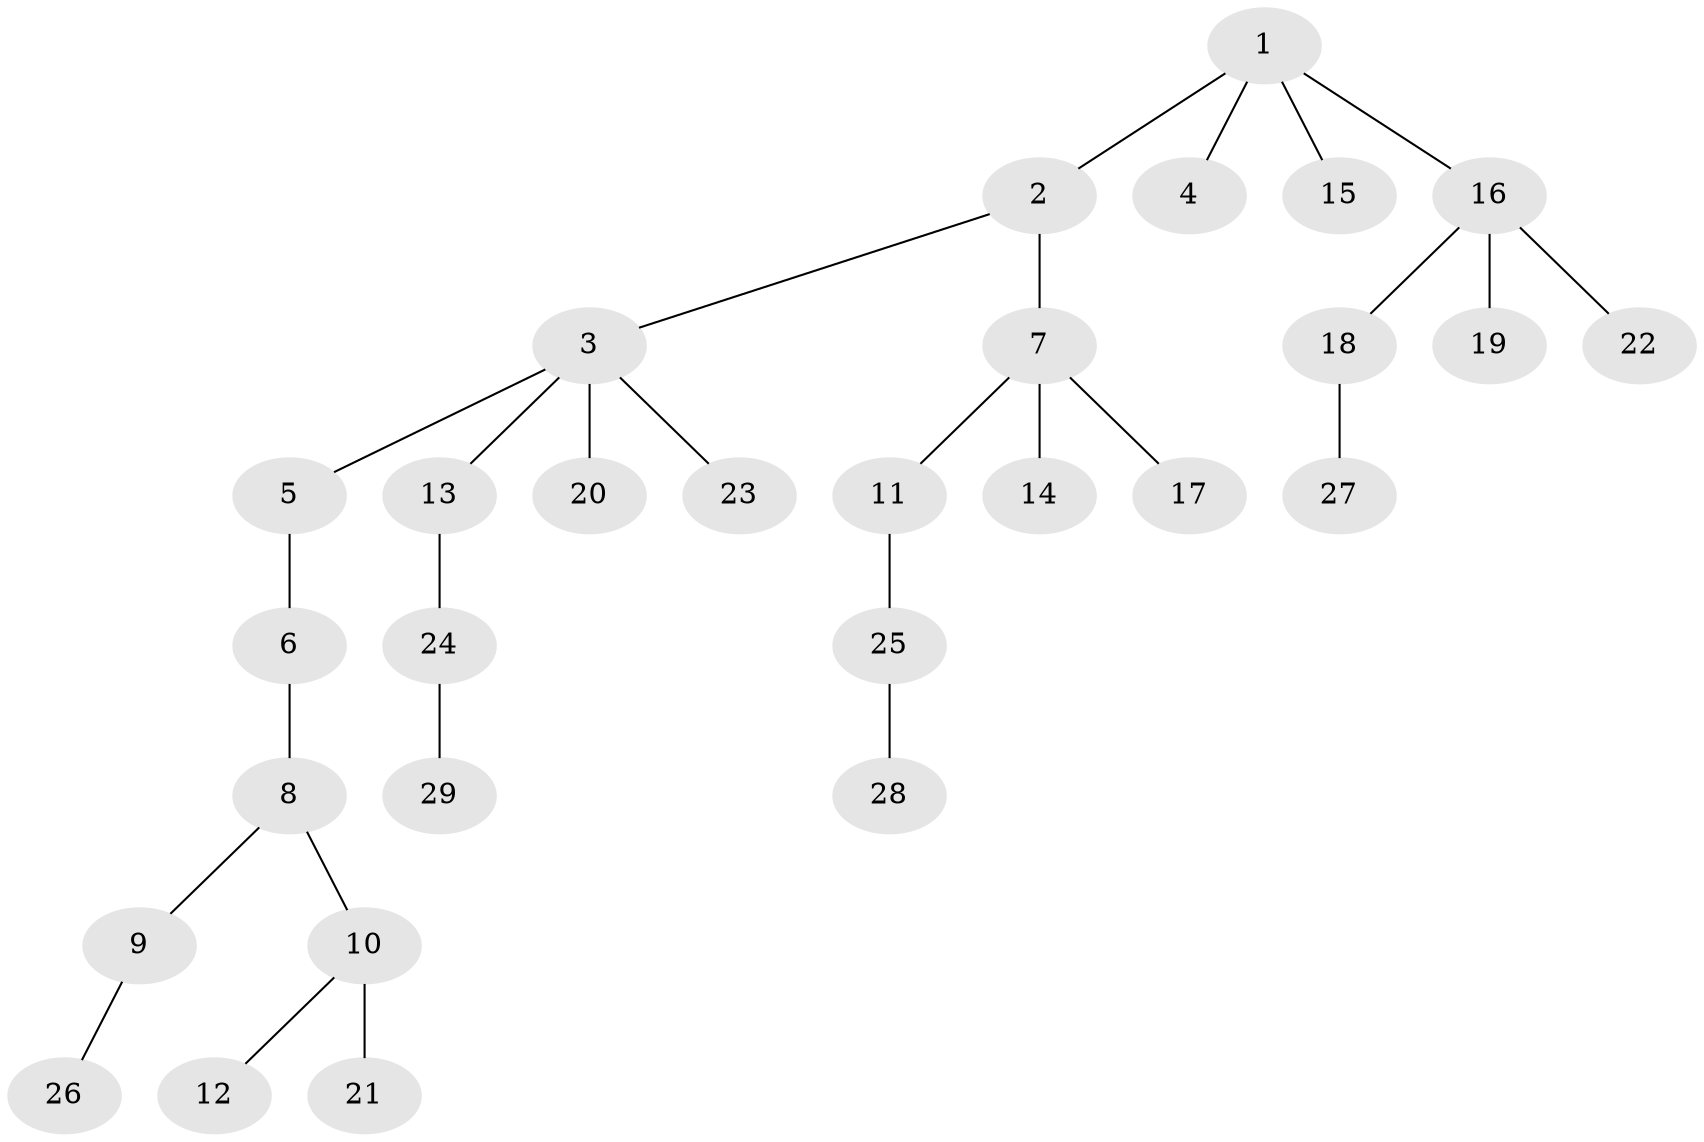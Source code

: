 // original degree distribution, {2: 0.2631578947368421, 6: 0.021052631578947368, 5: 0.031578947368421054, 1: 0.47368421052631576, 4: 0.06315789473684211, 3: 0.14736842105263157}
// Generated by graph-tools (version 1.1) at 2025/51/03/04/25 22:51:36]
// undirected, 29 vertices, 28 edges
graph export_dot {
  node [color=gray90,style=filled];
  1;
  2;
  3;
  4;
  5;
  6;
  7;
  8;
  9;
  10;
  11;
  12;
  13;
  14;
  15;
  16;
  17;
  18;
  19;
  20;
  21;
  22;
  23;
  24;
  25;
  26;
  27;
  28;
  29;
  1 -- 2 [weight=1.0];
  1 -- 4 [weight=1.0];
  1 -- 15 [weight=1.0];
  1 -- 16 [weight=1.0];
  2 -- 3 [weight=1.0];
  2 -- 7 [weight=1.0];
  3 -- 5 [weight=1.0];
  3 -- 13 [weight=1.0];
  3 -- 20 [weight=1.0];
  3 -- 23 [weight=1.0];
  5 -- 6 [weight=1.0];
  6 -- 8 [weight=1.0];
  7 -- 11 [weight=1.0];
  7 -- 14 [weight=1.0];
  7 -- 17 [weight=1.0];
  8 -- 9 [weight=1.0];
  8 -- 10 [weight=1.0];
  9 -- 26 [weight=1.0];
  10 -- 12 [weight=1.0];
  10 -- 21 [weight=3.0];
  11 -- 25 [weight=1.0];
  13 -- 24 [weight=1.0];
  16 -- 18 [weight=1.0];
  16 -- 19 [weight=1.0];
  16 -- 22 [weight=1.0];
  18 -- 27 [weight=1.0];
  24 -- 29 [weight=1.0];
  25 -- 28 [weight=1.0];
}
